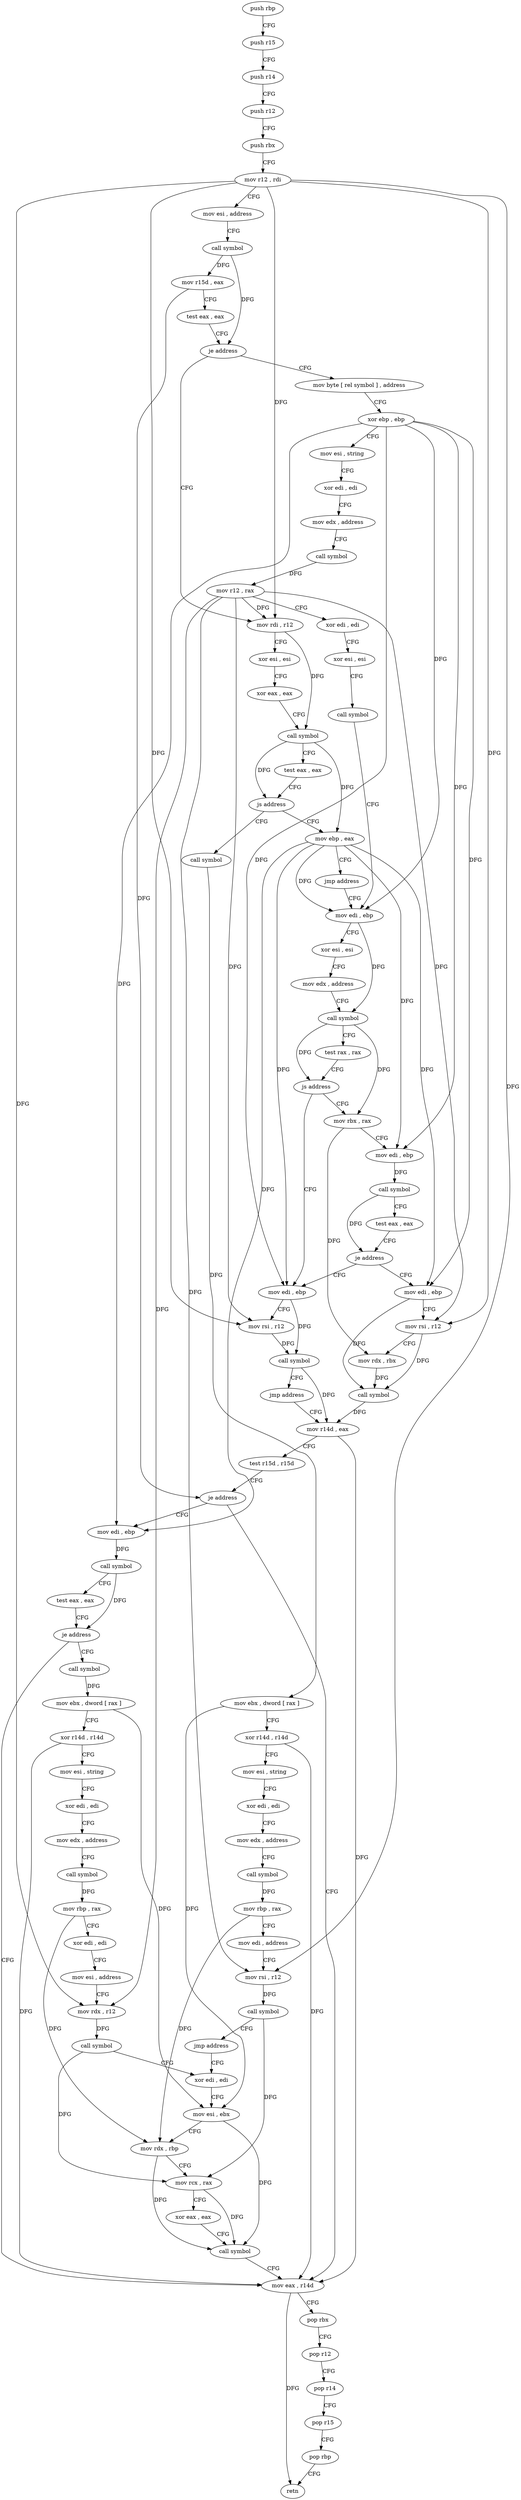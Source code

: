 digraph "func" {
"4203008" [label = "push rbp" ]
"4203009" [label = "push r15" ]
"4203011" [label = "push r14" ]
"4203013" [label = "push r12" ]
"4203015" [label = "push rbx" ]
"4203016" [label = "mov r12 , rdi" ]
"4203019" [label = "mov esi , address" ]
"4203024" [label = "call symbol" ]
"4203029" [label = "mov r15d , eax" ]
"4203032" [label = "test eax , eax" ]
"4203034" [label = "je address" ]
"4203056" [label = "mov byte [ rel symbol ] , address" ]
"4203036" [label = "mov rdi , r12" ]
"4203063" [label = "xor ebp , ebp" ]
"4203065" [label = "mov esi , string" ]
"4203070" [label = "xor edi , edi" ]
"4203072" [label = "mov edx , address" ]
"4203077" [label = "call symbol" ]
"4203082" [label = "mov r12 , rax" ]
"4203085" [label = "xor edi , edi" ]
"4203087" [label = "xor esi , esi" ]
"4203089" [label = "call symbol" ]
"4203094" [label = "mov edi , ebp" ]
"4203039" [label = "xor esi , esi" ]
"4203041" [label = "xor eax , eax" ]
"4203043" [label = "call symbol" ]
"4203048" [label = "test eax , eax" ]
"4203050" [label = "js address" ]
"4203139" [label = "call symbol" ]
"4203052" [label = "mov ebp , eax" ]
"4203127" [label = "mov edi , ebp" ]
"4203129" [label = "mov rsi , r12" ]
"4203132" [label = "call symbol" ]
"4203137" [label = "jmp address" ]
"4203197" [label = "mov r14d , eax" ]
"4203113" [label = "mov rbx , rax" ]
"4203116" [label = "mov edi , ebp" ]
"4203118" [label = "call symbol" ]
"4203123" [label = "test eax , eax" ]
"4203125" [label = "je address" ]
"4203184" [label = "mov edi , ebp" ]
"4203144" [label = "mov ebx , dword [ rax ]" ]
"4203146" [label = "xor r14d , r14d" ]
"4203149" [label = "mov esi , string" ]
"4203154" [label = "xor edi , edi" ]
"4203156" [label = "mov edx , address" ]
"4203161" [label = "call symbol" ]
"4203166" [label = "mov rbp , rax" ]
"4203169" [label = "mov edi , address" ]
"4203174" [label = "mov rsi , r12" ]
"4203177" [label = "call symbol" ]
"4203182" [label = "jmp address" ]
"4203261" [label = "xor edi , edi" ]
"4203054" [label = "jmp address" ]
"4203200" [label = "test r15d , r15d" ]
"4203203" [label = "je address" ]
"4203278" [label = "mov eax , r14d" ]
"4203205" [label = "mov edi , ebp" ]
"4203186" [label = "mov rsi , r12" ]
"4203189" [label = "mov rdx , rbx" ]
"4203192" [label = "call symbol" ]
"4203263" [label = "mov esi , ebx" ]
"4203265" [label = "mov rdx , rbp" ]
"4203268" [label = "mov rcx , rax" ]
"4203271" [label = "xor eax , eax" ]
"4203273" [label = "call symbol" ]
"4203096" [label = "xor esi , esi" ]
"4203098" [label = "mov edx , address" ]
"4203103" [label = "call symbol" ]
"4203108" [label = "test rax , rax" ]
"4203111" [label = "js address" ]
"4203281" [label = "pop rbx" ]
"4203282" [label = "pop r12" ]
"4203284" [label = "pop r14" ]
"4203286" [label = "pop r15" ]
"4203288" [label = "pop rbp" ]
"4203289" [label = "retn" ]
"4203207" [label = "call symbol" ]
"4203212" [label = "test eax , eax" ]
"4203214" [label = "je address" ]
"4203216" [label = "call symbol" ]
"4203221" [label = "mov ebx , dword [ rax ]" ]
"4203223" [label = "xor r14d , r14d" ]
"4203226" [label = "mov esi , string" ]
"4203231" [label = "xor edi , edi" ]
"4203233" [label = "mov edx , address" ]
"4203238" [label = "call symbol" ]
"4203243" [label = "mov rbp , rax" ]
"4203246" [label = "xor edi , edi" ]
"4203248" [label = "mov esi , address" ]
"4203253" [label = "mov rdx , r12" ]
"4203256" [label = "call symbol" ]
"4203008" -> "4203009" [ label = "CFG" ]
"4203009" -> "4203011" [ label = "CFG" ]
"4203011" -> "4203013" [ label = "CFG" ]
"4203013" -> "4203015" [ label = "CFG" ]
"4203015" -> "4203016" [ label = "CFG" ]
"4203016" -> "4203019" [ label = "CFG" ]
"4203016" -> "4203036" [ label = "DFG" ]
"4203016" -> "4203174" [ label = "DFG" ]
"4203016" -> "4203129" [ label = "DFG" ]
"4203016" -> "4203186" [ label = "DFG" ]
"4203016" -> "4203253" [ label = "DFG" ]
"4203019" -> "4203024" [ label = "CFG" ]
"4203024" -> "4203029" [ label = "DFG" ]
"4203024" -> "4203034" [ label = "DFG" ]
"4203029" -> "4203032" [ label = "CFG" ]
"4203029" -> "4203203" [ label = "DFG" ]
"4203032" -> "4203034" [ label = "CFG" ]
"4203034" -> "4203056" [ label = "CFG" ]
"4203034" -> "4203036" [ label = "CFG" ]
"4203056" -> "4203063" [ label = "CFG" ]
"4203036" -> "4203039" [ label = "CFG" ]
"4203036" -> "4203043" [ label = "DFG" ]
"4203063" -> "4203065" [ label = "CFG" ]
"4203063" -> "4203094" [ label = "DFG" ]
"4203063" -> "4203127" [ label = "DFG" ]
"4203063" -> "4203116" [ label = "DFG" ]
"4203063" -> "4203184" [ label = "DFG" ]
"4203063" -> "4203205" [ label = "DFG" ]
"4203065" -> "4203070" [ label = "CFG" ]
"4203070" -> "4203072" [ label = "CFG" ]
"4203072" -> "4203077" [ label = "CFG" ]
"4203077" -> "4203082" [ label = "DFG" ]
"4203082" -> "4203085" [ label = "CFG" ]
"4203082" -> "4203036" [ label = "DFG" ]
"4203082" -> "4203174" [ label = "DFG" ]
"4203082" -> "4203129" [ label = "DFG" ]
"4203082" -> "4203186" [ label = "DFG" ]
"4203082" -> "4203253" [ label = "DFG" ]
"4203085" -> "4203087" [ label = "CFG" ]
"4203087" -> "4203089" [ label = "CFG" ]
"4203089" -> "4203094" [ label = "CFG" ]
"4203094" -> "4203096" [ label = "CFG" ]
"4203094" -> "4203103" [ label = "DFG" ]
"4203039" -> "4203041" [ label = "CFG" ]
"4203041" -> "4203043" [ label = "CFG" ]
"4203043" -> "4203048" [ label = "CFG" ]
"4203043" -> "4203050" [ label = "DFG" ]
"4203043" -> "4203052" [ label = "DFG" ]
"4203048" -> "4203050" [ label = "CFG" ]
"4203050" -> "4203139" [ label = "CFG" ]
"4203050" -> "4203052" [ label = "CFG" ]
"4203139" -> "4203144" [ label = "DFG" ]
"4203052" -> "4203054" [ label = "CFG" ]
"4203052" -> "4203094" [ label = "DFG" ]
"4203052" -> "4203127" [ label = "DFG" ]
"4203052" -> "4203116" [ label = "DFG" ]
"4203052" -> "4203184" [ label = "DFG" ]
"4203052" -> "4203205" [ label = "DFG" ]
"4203127" -> "4203129" [ label = "CFG" ]
"4203127" -> "4203132" [ label = "DFG" ]
"4203129" -> "4203132" [ label = "DFG" ]
"4203132" -> "4203137" [ label = "CFG" ]
"4203132" -> "4203197" [ label = "DFG" ]
"4203137" -> "4203197" [ label = "CFG" ]
"4203197" -> "4203200" [ label = "CFG" ]
"4203197" -> "4203278" [ label = "DFG" ]
"4203113" -> "4203116" [ label = "CFG" ]
"4203113" -> "4203189" [ label = "DFG" ]
"4203116" -> "4203118" [ label = "DFG" ]
"4203118" -> "4203123" [ label = "CFG" ]
"4203118" -> "4203125" [ label = "DFG" ]
"4203123" -> "4203125" [ label = "CFG" ]
"4203125" -> "4203184" [ label = "CFG" ]
"4203125" -> "4203127" [ label = "CFG" ]
"4203184" -> "4203186" [ label = "CFG" ]
"4203184" -> "4203192" [ label = "DFG" ]
"4203144" -> "4203146" [ label = "CFG" ]
"4203144" -> "4203263" [ label = "DFG" ]
"4203146" -> "4203149" [ label = "CFG" ]
"4203146" -> "4203278" [ label = "DFG" ]
"4203149" -> "4203154" [ label = "CFG" ]
"4203154" -> "4203156" [ label = "CFG" ]
"4203156" -> "4203161" [ label = "CFG" ]
"4203161" -> "4203166" [ label = "DFG" ]
"4203166" -> "4203169" [ label = "CFG" ]
"4203166" -> "4203265" [ label = "DFG" ]
"4203169" -> "4203174" [ label = "CFG" ]
"4203174" -> "4203177" [ label = "DFG" ]
"4203177" -> "4203182" [ label = "CFG" ]
"4203177" -> "4203268" [ label = "DFG" ]
"4203182" -> "4203261" [ label = "CFG" ]
"4203261" -> "4203263" [ label = "CFG" ]
"4203054" -> "4203094" [ label = "CFG" ]
"4203200" -> "4203203" [ label = "CFG" ]
"4203203" -> "4203278" [ label = "CFG" ]
"4203203" -> "4203205" [ label = "CFG" ]
"4203278" -> "4203281" [ label = "CFG" ]
"4203278" -> "4203289" [ label = "DFG" ]
"4203205" -> "4203207" [ label = "DFG" ]
"4203186" -> "4203189" [ label = "CFG" ]
"4203186" -> "4203192" [ label = "DFG" ]
"4203189" -> "4203192" [ label = "DFG" ]
"4203192" -> "4203197" [ label = "DFG" ]
"4203263" -> "4203265" [ label = "CFG" ]
"4203263" -> "4203273" [ label = "DFG" ]
"4203265" -> "4203268" [ label = "CFG" ]
"4203265" -> "4203273" [ label = "DFG" ]
"4203268" -> "4203271" [ label = "CFG" ]
"4203268" -> "4203273" [ label = "DFG" ]
"4203271" -> "4203273" [ label = "CFG" ]
"4203273" -> "4203278" [ label = "CFG" ]
"4203096" -> "4203098" [ label = "CFG" ]
"4203098" -> "4203103" [ label = "CFG" ]
"4203103" -> "4203108" [ label = "CFG" ]
"4203103" -> "4203111" [ label = "DFG" ]
"4203103" -> "4203113" [ label = "DFG" ]
"4203108" -> "4203111" [ label = "CFG" ]
"4203111" -> "4203127" [ label = "CFG" ]
"4203111" -> "4203113" [ label = "CFG" ]
"4203281" -> "4203282" [ label = "CFG" ]
"4203282" -> "4203284" [ label = "CFG" ]
"4203284" -> "4203286" [ label = "CFG" ]
"4203286" -> "4203288" [ label = "CFG" ]
"4203288" -> "4203289" [ label = "CFG" ]
"4203207" -> "4203212" [ label = "CFG" ]
"4203207" -> "4203214" [ label = "DFG" ]
"4203212" -> "4203214" [ label = "CFG" ]
"4203214" -> "4203278" [ label = "CFG" ]
"4203214" -> "4203216" [ label = "CFG" ]
"4203216" -> "4203221" [ label = "DFG" ]
"4203221" -> "4203223" [ label = "CFG" ]
"4203221" -> "4203263" [ label = "DFG" ]
"4203223" -> "4203226" [ label = "CFG" ]
"4203223" -> "4203278" [ label = "DFG" ]
"4203226" -> "4203231" [ label = "CFG" ]
"4203231" -> "4203233" [ label = "CFG" ]
"4203233" -> "4203238" [ label = "CFG" ]
"4203238" -> "4203243" [ label = "DFG" ]
"4203243" -> "4203246" [ label = "CFG" ]
"4203243" -> "4203265" [ label = "DFG" ]
"4203246" -> "4203248" [ label = "CFG" ]
"4203248" -> "4203253" [ label = "CFG" ]
"4203253" -> "4203256" [ label = "DFG" ]
"4203256" -> "4203261" [ label = "CFG" ]
"4203256" -> "4203268" [ label = "DFG" ]
}
